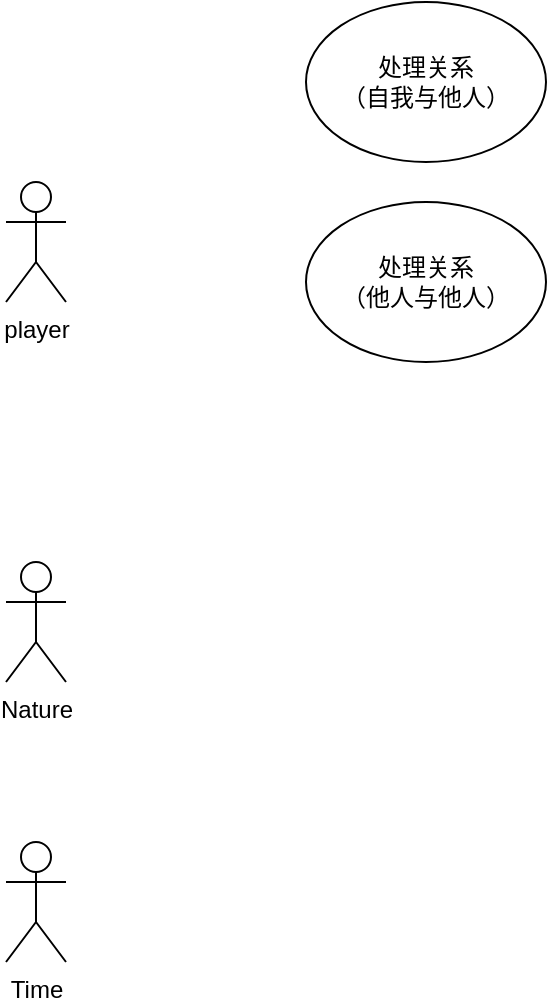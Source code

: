 <mxfile version="20.4.0" type="github">
  <diagram id="v4YBKZwWyJ0v4C3TJx6I" name="第 1 页">
    <mxGraphModel dx="946" dy="646" grid="1" gridSize="10" guides="1" tooltips="1" connect="1" arrows="1" fold="1" page="1" pageScale="1" pageWidth="827" pageHeight="1169" math="0" shadow="0">
      <root>
        <mxCell id="0" />
        <mxCell id="1" parent="0" />
        <mxCell id="rUyr71g_MI1RmwhOUXKb-1" value="player" style="shape=umlActor;verticalLabelPosition=bottom;verticalAlign=top;html=1;outlineConnect=0;" vertex="1" parent="1">
          <mxGeometry x="160" y="150" width="30" height="60" as="geometry" />
        </mxCell>
        <mxCell id="rUyr71g_MI1RmwhOUXKb-2" value="处理关系&lt;br&gt;（自我与他人）" style="ellipse;whiteSpace=wrap;html=1;" vertex="1" parent="1">
          <mxGeometry x="310" y="60" width="120" height="80" as="geometry" />
        </mxCell>
        <mxCell id="rUyr71g_MI1RmwhOUXKb-3" value="Nature" style="shape=umlActor;verticalLabelPosition=bottom;verticalAlign=top;html=1;outlineConnect=0;" vertex="1" parent="1">
          <mxGeometry x="160" y="340" width="30" height="60" as="geometry" />
        </mxCell>
        <mxCell id="rUyr71g_MI1RmwhOUXKb-4" value="Time" style="shape=umlActor;verticalLabelPosition=bottom;verticalAlign=top;html=1;outlineConnect=0;" vertex="1" parent="1">
          <mxGeometry x="160" y="480" width="30" height="60" as="geometry" />
        </mxCell>
        <mxCell id="rUyr71g_MI1RmwhOUXKb-6" value="处理关系&lt;br&gt;（他人与他人）" style="ellipse;whiteSpace=wrap;html=1;" vertex="1" parent="1">
          <mxGeometry x="310" y="160" width="120" height="80" as="geometry" />
        </mxCell>
      </root>
    </mxGraphModel>
  </diagram>
</mxfile>
